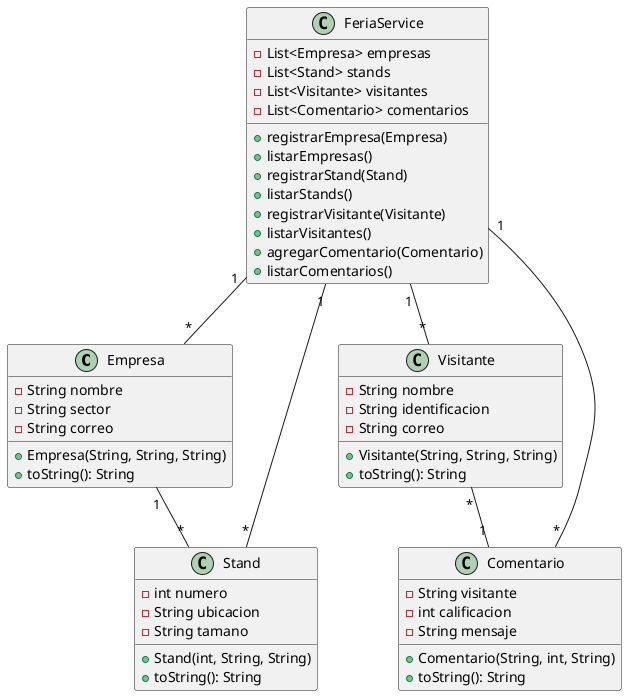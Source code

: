 @startuml DiagramaferiaEmpresarial

class Empresa {
    - String nombre
    - String sector
    - String correo
    + Empresa(String, String, String)
    + toString(): String
}

class Stand {
    - int numero
    - String ubicacion
    - String tamano
    + Stand(int, String, String)
    + toString(): String
}

class Visitante {
    - String nombre
    - String identificacion
    - String correo
    + Visitante(String, String, String)
    + toString(): String
}

class Comentario {
    - String visitante
    - int calificacion
    - String mensaje
    + Comentario(String, int, String)
    + toString(): String
}

class FeriaService {
    - List<Empresa> empresas
    - List<Stand> stands
    - List<Visitante> visitantes
    - List<Comentario> comentarios
    + registrarEmpresa(Empresa)
    + listarEmpresas()
    + registrarStand(Stand)
    + listarStands()
    + registrarVisitante(Visitante)
    + listarVisitantes()
    + agregarComentario(Comentario)
    + listarComentarios()
}

Empresa "1" -- "*" Stand
Visitante "*" -- "1" Comentario
FeriaService "1" -- "*" Empresa
FeriaService "1" -- "*" Stand
FeriaService "1" -- "*" Visitante
FeriaService "1" -- "*" Comentario

@enduml